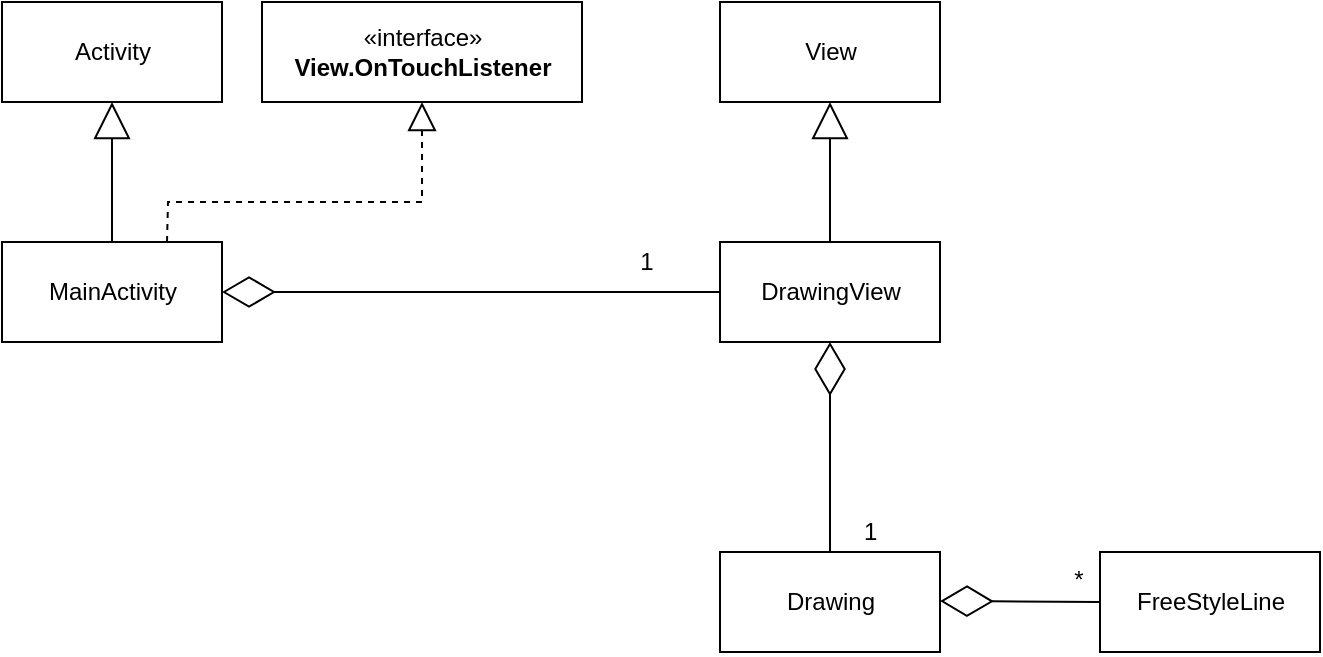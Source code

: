 <mxfile version="12.1.3" type="device" pages="1"><diagram id="Wag0u6_NZm4uqmxm5ulH" name="Page-1"><mxGraphModel dx="703" dy="494" grid="1" gridSize="10" guides="1" tooltips="1" connect="1" arrows="1" fold="1" page="1" pageScale="1" pageWidth="827" pageHeight="1169" math="0" shadow="0"><root><mxCell id="0"/><mxCell id="1" parent="0"/><mxCell id="r71puIE21huBRmvZCwyF-3" value="MainActivity" style="html=1;" parent="1" vertex="1"><mxGeometry x="50" y="290" width="110" height="50" as="geometry"/></mxCell><mxCell id="r71puIE21huBRmvZCwyF-4" value="DrawingView" style="html=1;" parent="1" vertex="1"><mxGeometry x="409" y="290" width="110" height="50" as="geometry"/></mxCell><mxCell id="r71puIE21huBRmvZCwyF-5" value="" style="endArrow=diamondThin;endFill=0;endSize=24;html=1;entryX=1;entryY=0.5;entryDx=0;entryDy=0;align=right;exitX=0;exitY=0.5;exitDx=0;exitDy=0;" parent="1" source="r71puIE21huBRmvZCwyF-4" target="r71puIE21huBRmvZCwyF-3" edge="1"><mxGeometry width="160" relative="1" as="geometry"><mxPoint x="280" y="340" as="sourcePoint"/><mxPoint x="380" y="380" as="targetPoint"/></mxGeometry></mxCell><mxCell id="r71puIE21huBRmvZCwyF-10" value="1" style="text;html=1;resizable=0;points=[];align=center;verticalAlign=middle;labelBackgroundColor=#ffffff;" parent="r71puIE21huBRmvZCwyF-5" vertex="1" connectable="0"><mxGeometry x="-0.692" relative="1" as="geometry"><mxPoint x="1" y="-15" as="offset"/></mxGeometry></mxCell><mxCell id="r71puIE21huBRmvZCwyF-6" value="Drawing" style="html=1;" parent="1" vertex="1"><mxGeometry x="409" y="445" width="110" height="50" as="geometry"/></mxCell><mxCell id="r71puIE21huBRmvZCwyF-7" value="" style="endArrow=diamondThin;endFill=0;endSize=24;html=1;exitX=0.5;exitY=0;exitDx=0;exitDy=0;" parent="1" source="r71puIE21huBRmvZCwyF-6" target="r71puIE21huBRmvZCwyF-4" edge="1"><mxGeometry width="160" relative="1" as="geometry"><mxPoint x="469" y="420" as="sourcePoint"/><mxPoint x="339" y="440" as="targetPoint"/></mxGeometry></mxCell><mxCell id="r71puIE21huBRmvZCwyF-13" value="1&lt;br&gt;" style="text;html=1;resizable=0;points=[];autosize=1;align=left;verticalAlign=top;spacingTop=-4;" parent="1" vertex="1"><mxGeometry x="479" y="425" width="20" height="20" as="geometry"/></mxCell><mxCell id="r71puIE21huBRmvZCwyF-14" value="FreeStyleLine" style="html=1;" parent="1" vertex="1"><mxGeometry x="599" y="445" width="110" height="50" as="geometry"/></mxCell><mxCell id="r71puIE21huBRmvZCwyF-15" value="" style="endArrow=diamondThin;endFill=0;endSize=24;html=1;entryX=1;entryY=0.5;entryDx=0;entryDy=0;exitX=0;exitY=0.5;exitDx=0;exitDy=0;align=right;" parent="1" source="r71puIE21huBRmvZCwyF-14" edge="1"><mxGeometry width="160" relative="1" as="geometry"><mxPoint x="589.0" y="469.5" as="sourcePoint"/><mxPoint x="519.0" y="469.5" as="targetPoint"/></mxGeometry></mxCell><mxCell id="r71puIE21huBRmvZCwyF-16" value="*" style="text;html=1;resizable=0;points=[];align=center;verticalAlign=middle;labelBackgroundColor=#ffffff;" parent="r71puIE21huBRmvZCwyF-15" vertex="1" connectable="0"><mxGeometry x="-0.692" relative="1" as="geometry"><mxPoint x="1" y="-11" as="offset"/></mxGeometry></mxCell><mxCell id="r71puIE21huBRmvZCwyF-21" value="Activity" style="html=1;" parent="1" vertex="1"><mxGeometry x="50" y="170" width="110" height="50" as="geometry"/></mxCell><mxCell id="r71puIE21huBRmvZCwyF-22" value="View" style="html=1;" parent="1" vertex="1"><mxGeometry x="409" y="170" width="110" height="50" as="geometry"/></mxCell><mxCell id="r71puIE21huBRmvZCwyF-23" value="«interface»&lt;br&gt;&lt;b&gt;View.OnTouchListener&lt;/b&gt;" style="html=1;rounded=0;shadow=0;comic=0;strokeColor=#000000;fillColor=none;fontColor=#000000;" parent="1" vertex="1"><mxGeometry x="180" y="170" width="160" height="50" as="geometry"/></mxCell><mxCell id="r71puIE21huBRmvZCwyF-25" value="" style="endArrow=block;endSize=16;endFill=0;html=1;fontColor=#000000;align=right;exitX=0.5;exitY=0;exitDx=0;exitDy=0;" parent="1" source="r71puIE21huBRmvZCwyF-3" edge="1"><mxGeometry width="160" relative="1" as="geometry"><mxPoint x="120" y="420" as="sourcePoint"/><mxPoint x="105" y="220" as="targetPoint"/></mxGeometry></mxCell><mxCell id="r71puIE21huBRmvZCwyF-26" value="" style="endArrow=block;endSize=16;endFill=0;html=1;fontColor=#000000;align=right;exitX=0.5;exitY=0;exitDx=0;exitDy=0;entryX=0.5;entryY=1;entryDx=0;entryDy=0;" parent="1" source="r71puIE21huBRmvZCwyF-4" target="r71puIE21huBRmvZCwyF-22" edge="1"><mxGeometry width="160" relative="1" as="geometry"><mxPoint x="309" y="300" as="sourcePoint"/><mxPoint x="319" y="230" as="targetPoint"/></mxGeometry></mxCell><mxCell id="r71puIE21huBRmvZCwyF-27" value="" style="endArrow=block;dashed=1;endFill=0;endSize=12;html=1;fontColor=#000000;align=right;entryX=0.5;entryY=1;entryDx=0;entryDy=0;exitX=0.75;exitY=0;exitDx=0;exitDy=0;rounded=0;" parent="1" source="r71puIE21huBRmvZCwyF-3" target="r71puIE21huBRmvZCwyF-23" edge="1"><mxGeometry width="160" relative="1" as="geometry"><mxPoint x="480" y="350" as="sourcePoint"/><mxPoint x="640" y="350" as="targetPoint"/><Array as="points"><mxPoint x="133" y="270"/><mxPoint x="260" y="270"/></Array></mxGeometry></mxCell></root></mxGraphModel></diagram></mxfile>